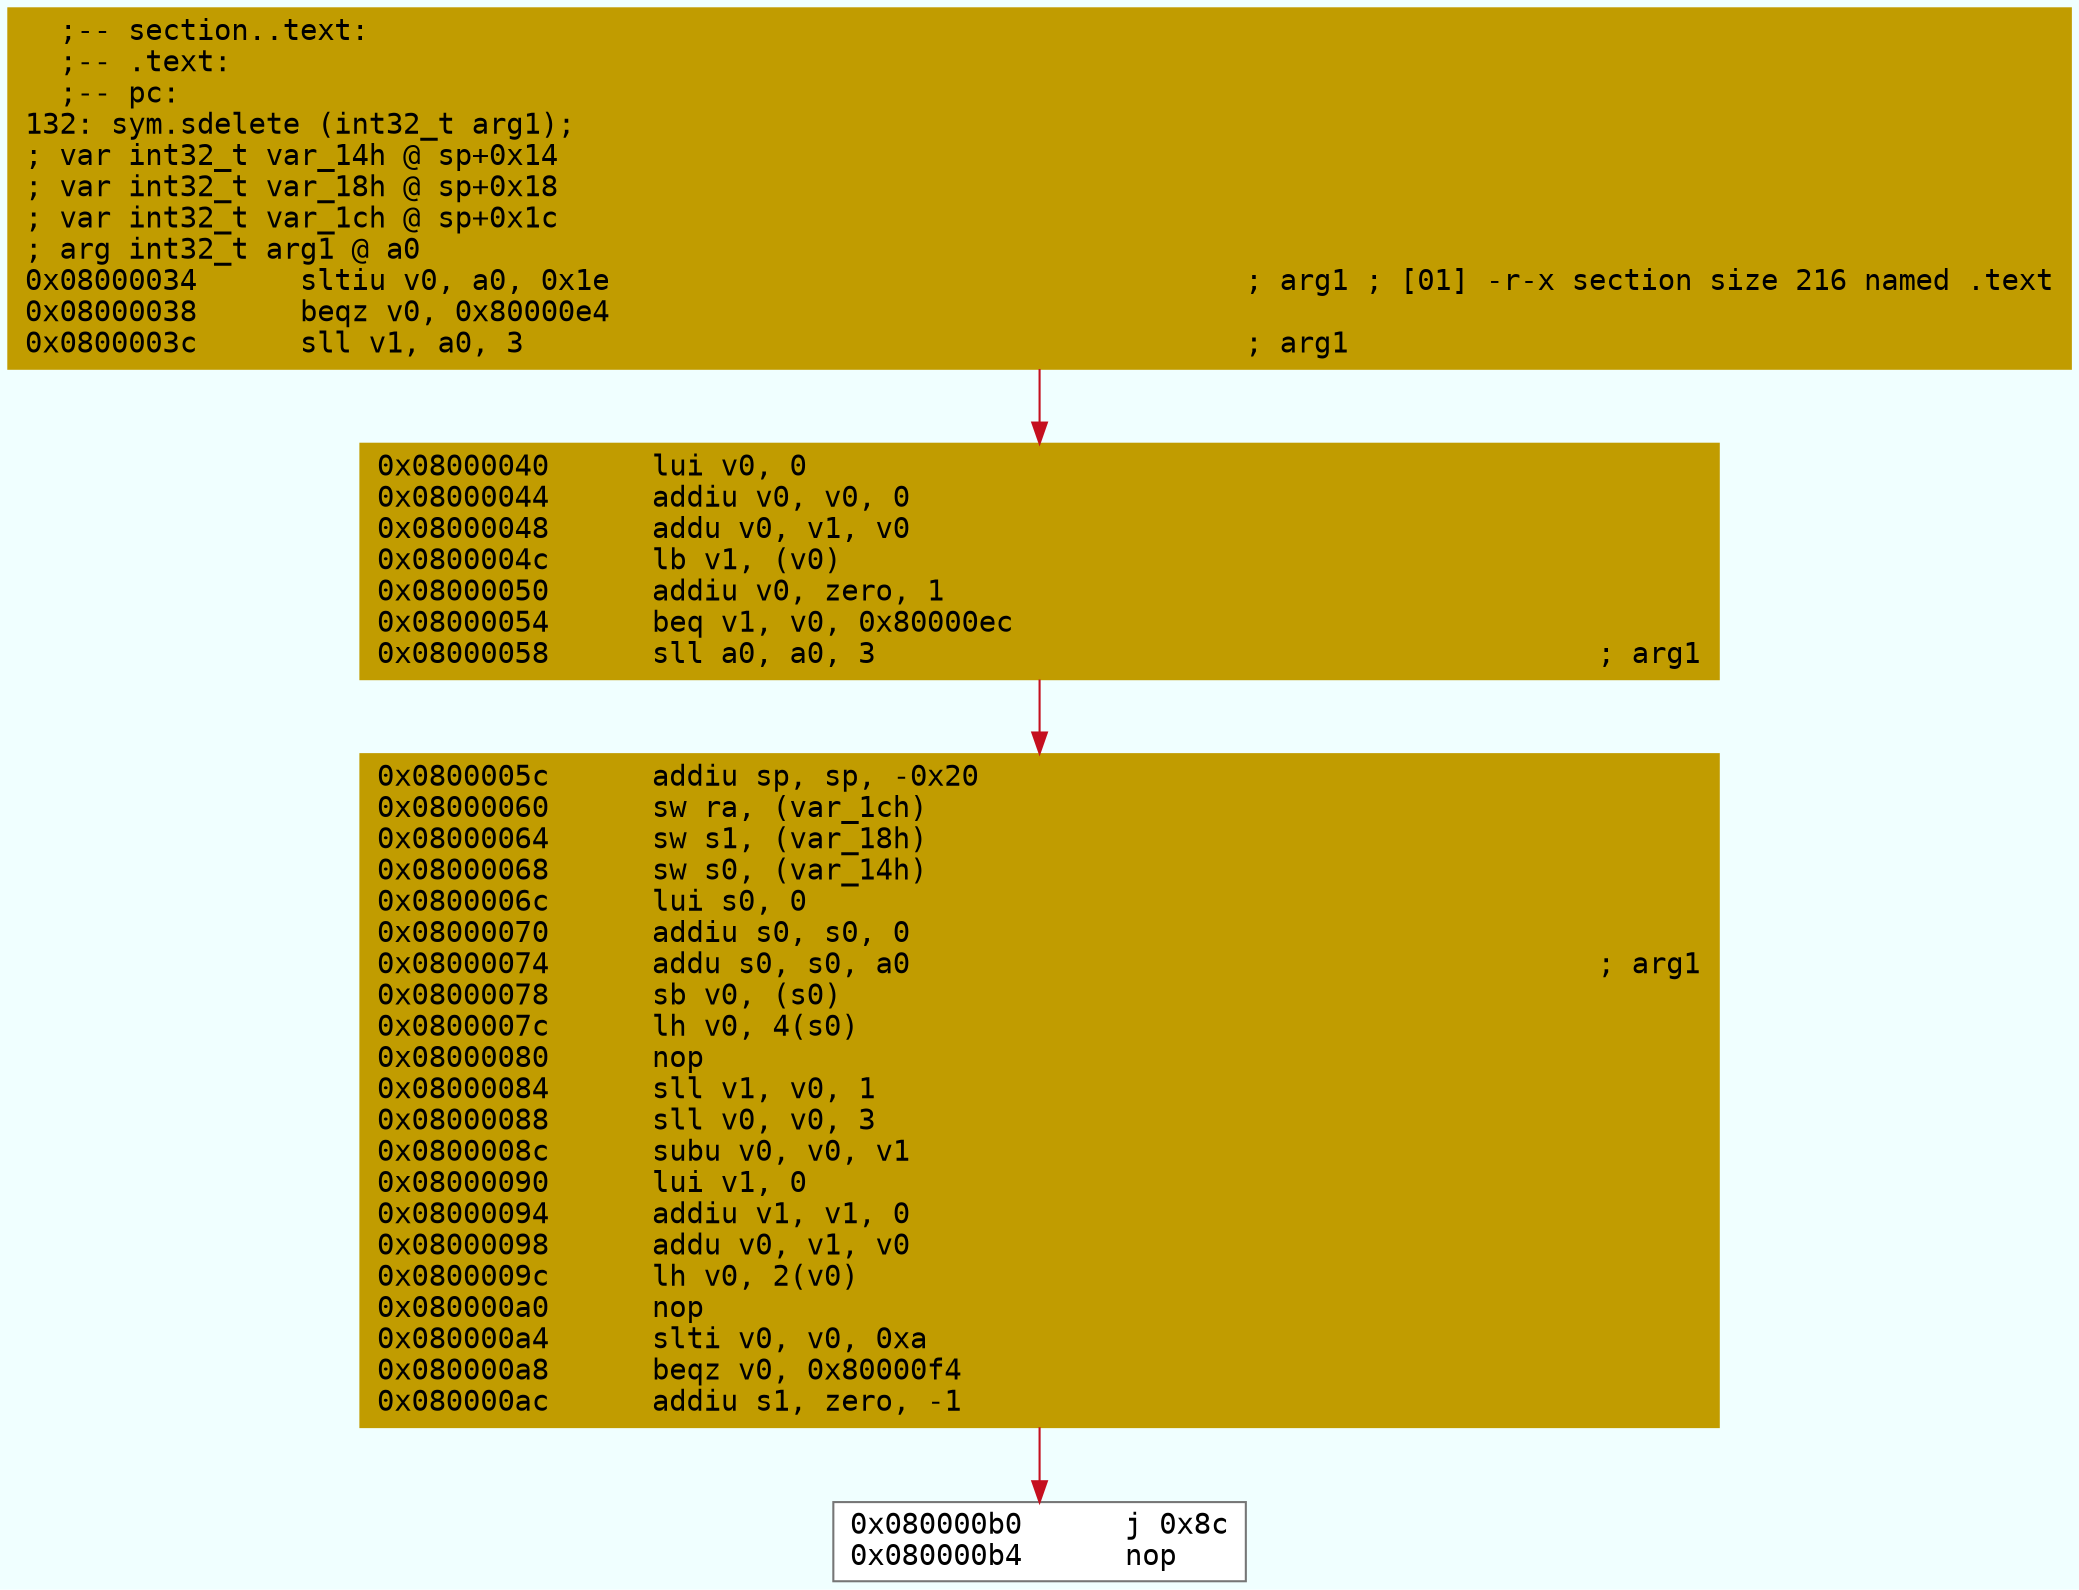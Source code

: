 digraph code {
	graph [bgcolor=azure fontsize=8 fontname="Courier" splines="ortho"];
	node [fillcolor=gray style=filled shape=box];
	edge [arrowhead="normal"];
	"0x08000034" [URL="sym.sdelete/0x08000034", fillcolor="#c19c00",color="#c19c00", fontname="Courier",label="  ;-- section..text:\l  ;-- .text:\l  ;-- pc:\l132: sym.sdelete (int32_t arg1);\l; var int32_t var_14h @ sp+0x14\l; var int32_t var_18h @ sp+0x18\l; var int32_t var_1ch @ sp+0x1c\l; arg int32_t arg1 @ a0\l0x08000034      sltiu v0, a0, 0x1e                                     ; arg1 ; [01] -r-x section size 216 named .text\l0x08000038      beqz v0, 0x80000e4\l0x0800003c      sll v1, a0, 3                                          ; arg1\l"]
	"0x08000040" [URL="sym.sdelete/0x08000040", fillcolor="#c19c00",color="#c19c00", fontname="Courier",label="0x08000040      lui v0, 0\l0x08000044      addiu v0, v0, 0\l0x08000048      addu v0, v1, v0\l0x0800004c      lb v1, (v0)\l0x08000050      addiu v0, zero, 1\l0x08000054      beq v1, v0, 0x80000ec\l0x08000058      sll a0, a0, 3                                          ; arg1\l"]
	"0x0800005c" [URL="sym.sdelete/0x0800005c", fillcolor="#c19c00",color="#c19c00", fontname="Courier",label="0x0800005c      addiu sp, sp, -0x20\l0x08000060      sw ra, (var_1ch)\l0x08000064      sw s1, (var_18h)\l0x08000068      sw s0, (var_14h)\l0x0800006c      lui s0, 0\l0x08000070      addiu s0, s0, 0\l0x08000074      addu s0, s0, a0                                        ; arg1\l0x08000078      sb v0, (s0)\l0x0800007c      lh v0, 4(s0)\l0x08000080      nop\l0x08000084      sll v1, v0, 1\l0x08000088      sll v0, v0, 3\l0x0800008c      subu v0, v0, v1\l0x08000090      lui v1, 0\l0x08000094      addiu v1, v1, 0\l0x08000098      addu v0, v1, v0\l0x0800009c      lh v0, 2(v0)\l0x080000a0      nop\l0x080000a4      slti v0, v0, 0xa\l0x080000a8      beqz v0, 0x80000f4\l0x080000ac      addiu s1, zero, -1\l"]
	"0x080000b0" [URL="sym.sdelete/0x080000b0", fillcolor="white",color="#767676", fontname="Courier",label="0x080000b0      j 0x8c\l0x080000b4      nop\l"]
        "0x08000034" -> "0x08000040" [color="#c50f1f"];
        "0x08000040" -> "0x0800005c" [color="#c50f1f"];
        "0x0800005c" -> "0x080000b0" [color="#c50f1f"];
}
